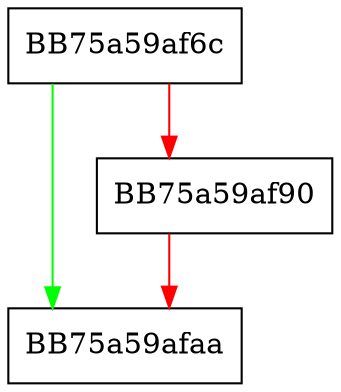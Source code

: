 digraph GetRepairUserdbQuarantineStore {
  node [shape="box"];
  graph [splines=ortho];
  BB75a59af6c -> BB75a59afaa [color="green"];
  BB75a59af6c -> BB75a59af90 [color="red"];
  BB75a59af90 -> BB75a59afaa [color="red"];
}